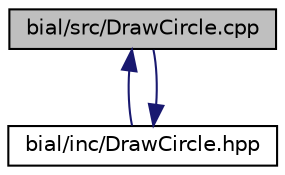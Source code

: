 digraph "bial/src/DrawCircle.cpp"
{
  edge [fontname="Helvetica",fontsize="10",labelfontname="Helvetica",labelfontsize="10"];
  node [fontname="Helvetica",fontsize="10",shape=record];
  Node1 [label="bial/src/DrawCircle.cpp",height=0.2,width=0.4,color="black", fillcolor="grey75", style="filled", fontcolor="black"];
  Node1 -> Node2 [dir="back",color="midnightblue",fontsize="10",style="solid",fontname="Helvetica"];
  Node2 [label="bial/inc/DrawCircle.hpp",height=0.2,width=0.4,color="black", fillcolor="white", style="filled",URL="$_draw_circle_8hpp.html"];
  Node2 -> Node1 [dir="back",color="midnightblue",fontsize="10",style="solid",fontname="Helvetica"];
}
